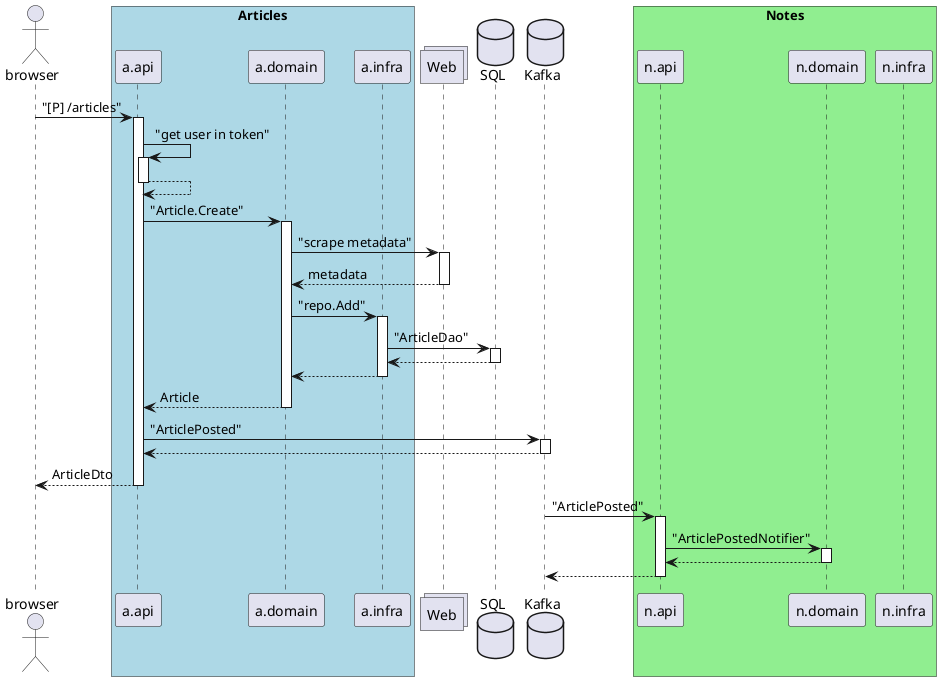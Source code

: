 @startuml sequence

autoactivate on

actor browser

box "Articles" #LightBlue
participant a.api
participant a.domain
participant a.infra
end box

' box "Identity" #LightGoldenRodYellow
' participant i.api
' participant i.domain
' participant i.infra
' end box

collections "Web"
database "SQL"
database "Kafka"

' box "Users" #LightCoral
' participant u.api
' participant u.domain
' participant u.infra
' end box

box "Notes" #LightGreen
participant n.api
participant n.domain
participant n.infra
end box



' create request
browser -> a.api: "[P] /articles"

a.api -> a.api: "get user in token"
return

a.api -> a.domain: "Article.Create"

a.domain -> Web: "scrape metadata"
return metadata

a.domain -> a.infra: "repo.Add"

a.infra -> SQL: "ArticleDao"

return

return

return Article

a.api -> Kafka: "ArticlePosted"
return

return ArticleDto

Kafka -> n.api: "ArticlePosted"

n.api -> n.domain: "ArticlePostedNotifier"
return

return

@enduml
